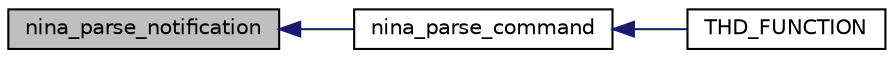 digraph "nina_parse_notification"
{
  edge [fontname="Helvetica",fontsize="10",labelfontname="Helvetica",labelfontsize="10"];
  node [fontname="Helvetica",fontsize="10",shape=record];
  rankdir="LR";
  Node1 [label="nina_parse_notification",height=0.2,width=0.4,color="black", fillcolor="grey75", style="filled", fontcolor="black"];
  Node1 -> Node2 [dir="back",color="midnightblue",fontsize="10",style="solid",fontname="Helvetica"];
  Node2 [label="nina_parse_command",height=0.2,width=0.4,color="black", fillcolor="white", style="filled",URL="$group___n_i_n_a-_b3.html#ga0bda1f1b07299b3a12d87329519f3bc2",tooltip="Parsing strings from Nina&#39;s USART iface. "];
  Node2 -> Node3 [dir="back",color="midnightblue",fontsize="10",style="solid",fontname="Helvetica"];
  Node3 [label="THD_FUNCTION",height=0.2,width=0.4,color="black", fillcolor="white", style="filled",URL="$group___n_i_n_a-_b3.html#ga246b089ca80203947cd302bd9b61947f",tooltip="Thread with parsing data from nina and AT commands responses. "];
}
